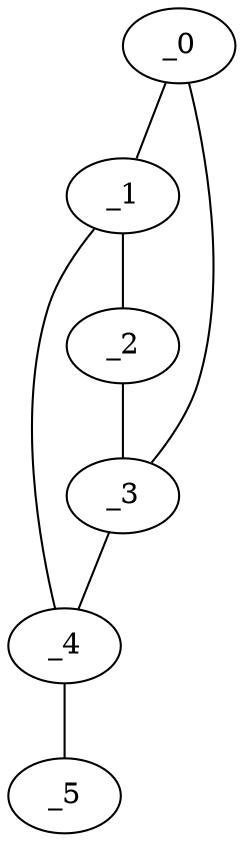 graph WP1_0107 {
	_0	 [x="0.366747",
		y="3.30036"];
	_1	 [x="0.786893",
		y="0.701296"];
	_0 -- _1;
	_3	 [x="2.001",
		y="0.475201"];
	_0 -- _3;
	_2	 [x="2.17163",
		y="2.72486"];
	_1 -- _2;
	_4	 [x="1.5",
		y="1.98"];
	_1 -- _4;
	_2 -- _3;
	_3 -- _4;
	_5	 [x="0.359077",
		y="1.35859"];
	_4 -- _5;
}
